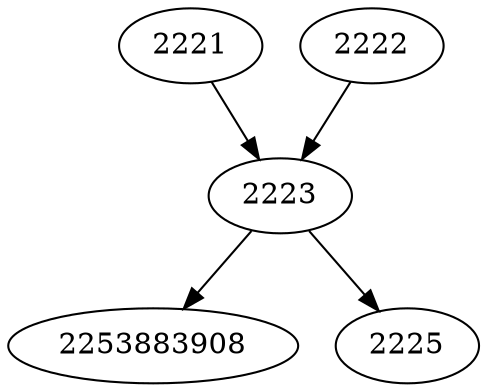 strict digraph  {
2253883908;
2221;
2222;
2223;
2225;
2221 -> 2223;
2222 -> 2223;
2223 -> 2253883908;
2223 -> 2225;
}
